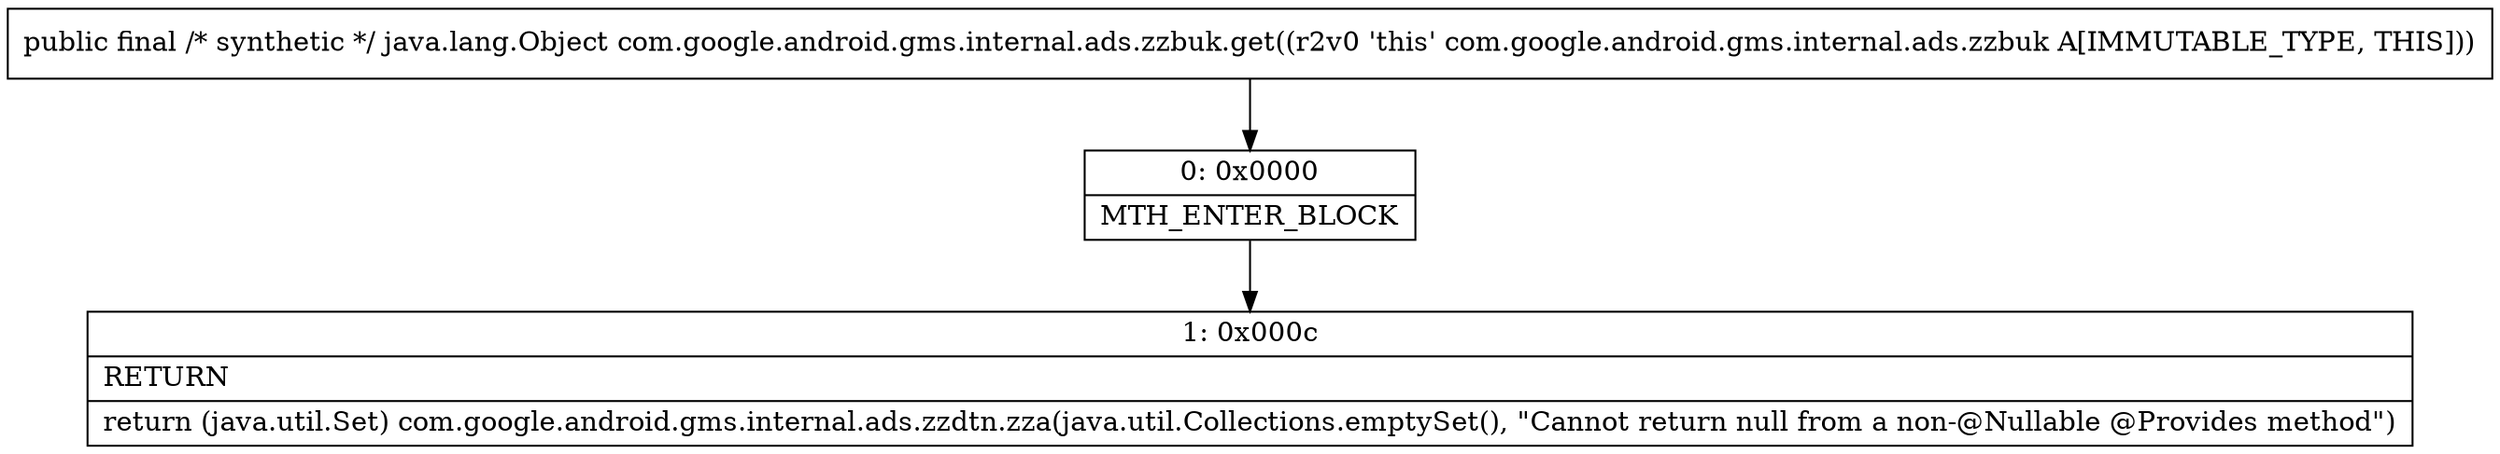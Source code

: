 digraph "CFG forcom.google.android.gms.internal.ads.zzbuk.get()Ljava\/lang\/Object;" {
Node_0 [shape=record,label="{0\:\ 0x0000|MTH_ENTER_BLOCK\l}"];
Node_1 [shape=record,label="{1\:\ 0x000c|RETURN\l|return (java.util.Set) com.google.android.gms.internal.ads.zzdtn.zza(java.util.Collections.emptySet(), \"Cannot return null from a non\-@Nullable @Provides method\")\l}"];
MethodNode[shape=record,label="{public final \/* synthetic *\/ java.lang.Object com.google.android.gms.internal.ads.zzbuk.get((r2v0 'this' com.google.android.gms.internal.ads.zzbuk A[IMMUTABLE_TYPE, THIS])) }"];
MethodNode -> Node_0;
Node_0 -> Node_1;
}

